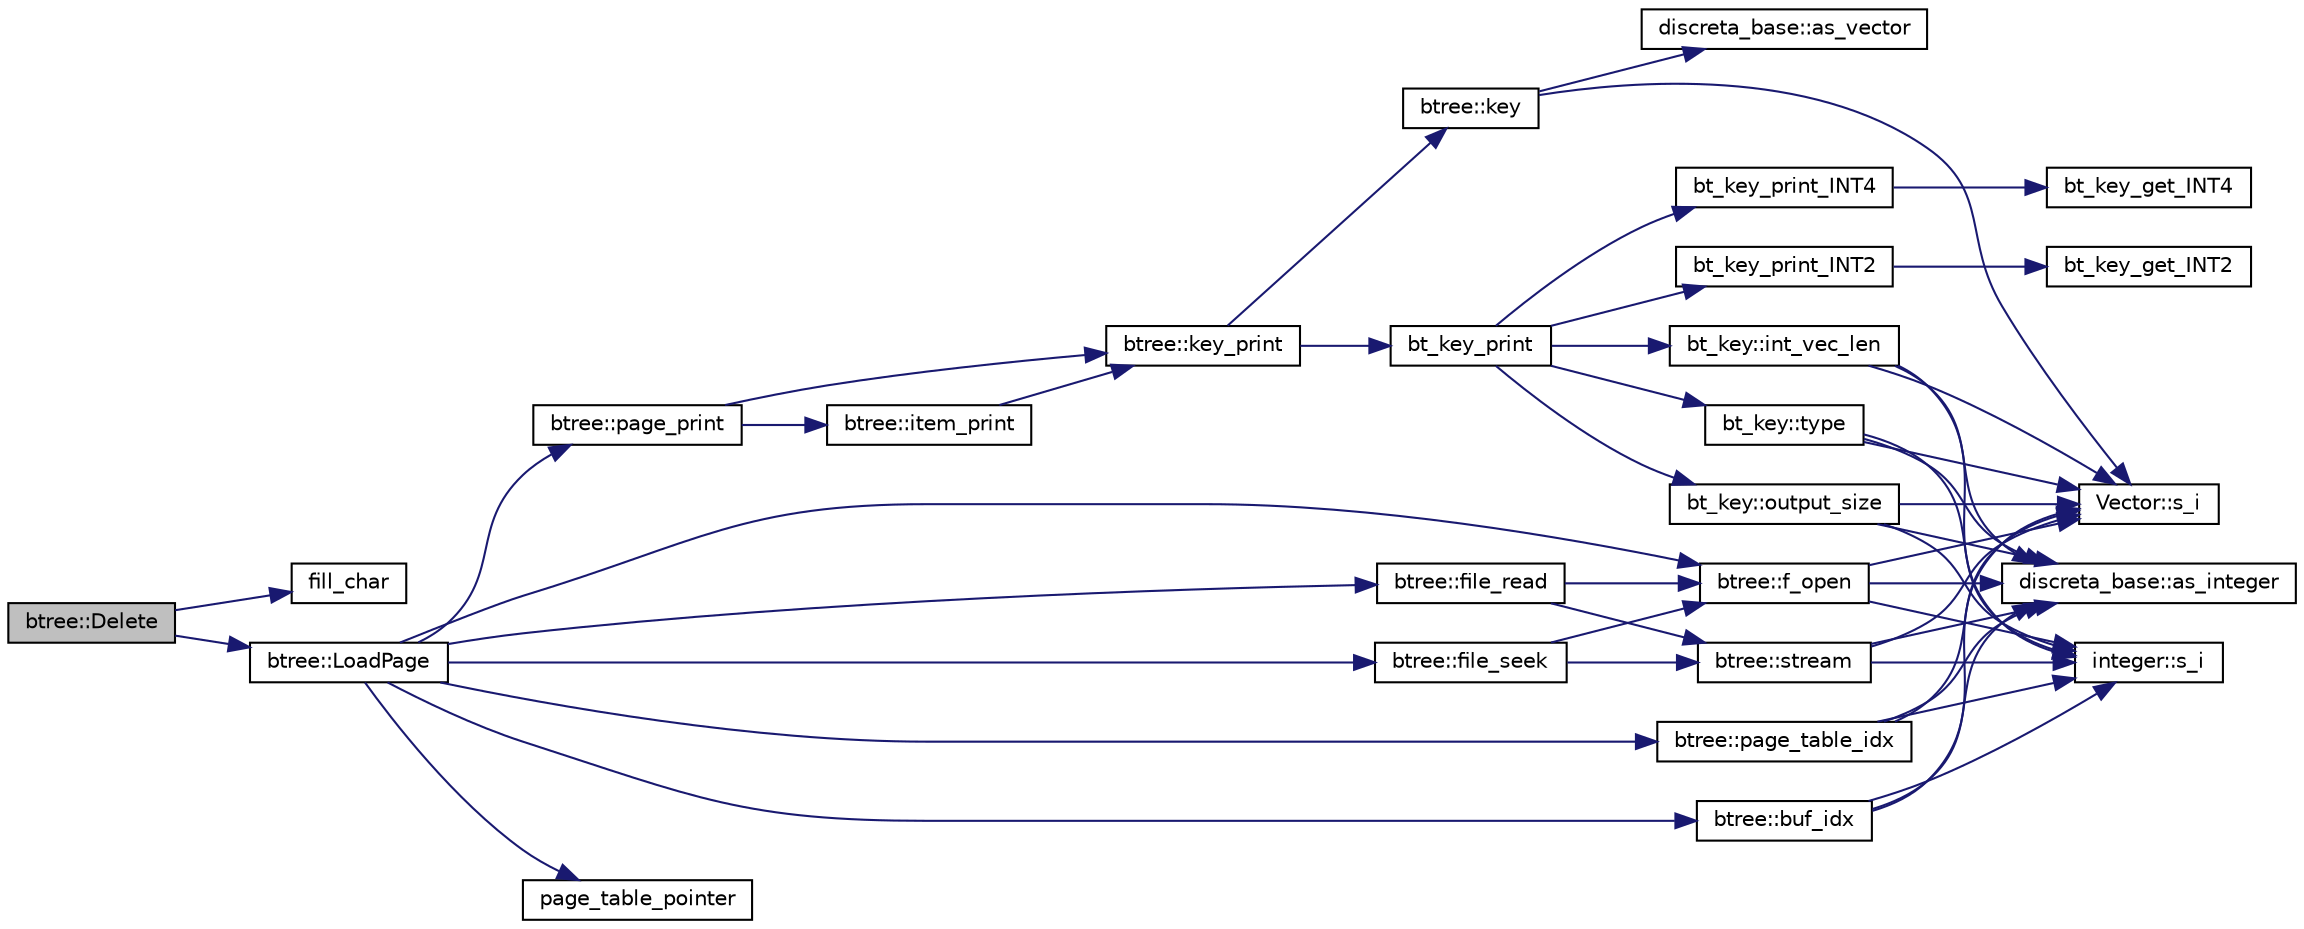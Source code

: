 digraph "btree::Delete"
{
  edge [fontname="Helvetica",fontsize="10",labelfontname="Helvetica",labelfontsize="10"];
  node [fontname="Helvetica",fontsize="10",shape=record];
  rankdir="LR";
  Node862 [label="btree::Delete",height=0.2,width=0.4,color="black", fillcolor="grey75", style="filled", fontcolor="black"];
  Node862 -> Node863 [color="midnightblue",fontsize="10",style="solid",fontname="Helvetica"];
  Node863 [label="fill_char",height=0.2,width=0.4,color="black", fillcolor="white", style="filled",URL="$d9/d60/discreta_8h.html#a0429f5462bfcfd509d83bc1f7ebfc818"];
  Node862 -> Node864 [color="midnightblue",fontsize="10",style="solid",fontname="Helvetica"];
  Node864 [label="btree::LoadPage",height=0.2,width=0.4,color="black", fillcolor="white", style="filled",URL="$dd/db0/classbtree.html#a29d23b8b151b6b793aa1184ca6ccc947"];
  Node864 -> Node865 [color="midnightblue",fontsize="10",style="solid",fontname="Helvetica"];
  Node865 [label="btree::f_open",height=0.2,width=0.4,color="black", fillcolor="white", style="filled",URL="$dd/db0/classbtree.html#a192d74607f02ea8e0ad631d6e6fd6704"];
  Node865 -> Node866 [color="midnightblue",fontsize="10",style="solid",fontname="Helvetica"];
  Node866 [label="Vector::s_i",height=0.2,width=0.4,color="black", fillcolor="white", style="filled",URL="$d5/db2/class_vector.html#a1c4fe1752523df8119f70dd550244871"];
  Node865 -> Node867 [color="midnightblue",fontsize="10",style="solid",fontname="Helvetica"];
  Node867 [label="discreta_base::as_integer",height=0.2,width=0.4,color="black", fillcolor="white", style="filled",URL="$d7/d71/classdiscreta__base.html#a00d7691eaf874fd283d942692fe8dd26"];
  Node865 -> Node868 [color="midnightblue",fontsize="10",style="solid",fontname="Helvetica"];
  Node868 [label="integer::s_i",height=0.2,width=0.4,color="black", fillcolor="white", style="filled",URL="$d0/de5/classinteger.html#adf28e9f94d4c844adaa950deeb80b904"];
  Node864 -> Node869 [color="midnightblue",fontsize="10",style="solid",fontname="Helvetica"];
  Node869 [label="btree::buf_idx",height=0.2,width=0.4,color="black", fillcolor="white", style="filled",URL="$dd/db0/classbtree.html#a6a928fc93c93d8b5a83ad1ba699b453e"];
  Node869 -> Node866 [color="midnightblue",fontsize="10",style="solid",fontname="Helvetica"];
  Node869 -> Node867 [color="midnightblue",fontsize="10",style="solid",fontname="Helvetica"];
  Node869 -> Node868 [color="midnightblue",fontsize="10",style="solid",fontname="Helvetica"];
  Node864 -> Node870 [color="midnightblue",fontsize="10",style="solid",fontname="Helvetica"];
  Node870 [label="page_table_pointer",height=0.2,width=0.4,color="black", fillcolor="white", style="filled",URL="$d9/d60/discreta_8h.html#a53208086adbea2817fe45f917410d9d0"];
  Node864 -> Node871 [color="midnightblue",fontsize="10",style="solid",fontname="Helvetica"];
  Node871 [label="btree::page_table_idx",height=0.2,width=0.4,color="black", fillcolor="white", style="filled",URL="$dd/db0/classbtree.html#abc6a6f309e4c61cb5a7f4c4a248d384d"];
  Node871 -> Node866 [color="midnightblue",fontsize="10",style="solid",fontname="Helvetica"];
  Node871 -> Node867 [color="midnightblue",fontsize="10",style="solid",fontname="Helvetica"];
  Node871 -> Node868 [color="midnightblue",fontsize="10",style="solid",fontname="Helvetica"];
  Node864 -> Node872 [color="midnightblue",fontsize="10",style="solid",fontname="Helvetica"];
  Node872 [label="btree::file_seek",height=0.2,width=0.4,color="black", fillcolor="white", style="filled",URL="$dd/db0/classbtree.html#a829c985973c7c164fda2d81398e13504"];
  Node872 -> Node865 [color="midnightblue",fontsize="10",style="solid",fontname="Helvetica"];
  Node872 -> Node873 [color="midnightblue",fontsize="10",style="solid",fontname="Helvetica"];
  Node873 [label="btree::stream",height=0.2,width=0.4,color="black", fillcolor="white", style="filled",URL="$dd/db0/classbtree.html#af99e68df8c3674b7d77ed80a8bbcffac"];
  Node873 -> Node866 [color="midnightblue",fontsize="10",style="solid",fontname="Helvetica"];
  Node873 -> Node867 [color="midnightblue",fontsize="10",style="solid",fontname="Helvetica"];
  Node873 -> Node868 [color="midnightblue",fontsize="10",style="solid",fontname="Helvetica"];
  Node864 -> Node874 [color="midnightblue",fontsize="10",style="solid",fontname="Helvetica"];
  Node874 [label="btree::file_read",height=0.2,width=0.4,color="black", fillcolor="white", style="filled",URL="$dd/db0/classbtree.html#ab0b9bbc01c3d3836048934e90aec5f6c"];
  Node874 -> Node865 [color="midnightblue",fontsize="10",style="solid",fontname="Helvetica"];
  Node874 -> Node873 [color="midnightblue",fontsize="10",style="solid",fontname="Helvetica"];
  Node864 -> Node875 [color="midnightblue",fontsize="10",style="solid",fontname="Helvetica"];
  Node875 [label="btree::page_print",height=0.2,width=0.4,color="black", fillcolor="white", style="filled",URL="$dd/db0/classbtree.html#ae6ffbcdff58a0c738d1a0e27a963da5d"];
  Node875 -> Node876 [color="midnightblue",fontsize="10",style="solid",fontname="Helvetica"];
  Node876 [label="btree::item_print",height=0.2,width=0.4,color="black", fillcolor="white", style="filled",URL="$dd/db0/classbtree.html#aca05a17e852f911cf7b1a971e7e7ad08"];
  Node876 -> Node877 [color="midnightblue",fontsize="10",style="solid",fontname="Helvetica"];
  Node877 [label="btree::key_print",height=0.2,width=0.4,color="black", fillcolor="white", style="filled",URL="$dd/db0/classbtree.html#a4d527d5afa4891a2fa69fc1a07c48627"];
  Node877 -> Node878 [color="midnightblue",fontsize="10",style="solid",fontname="Helvetica"];
  Node878 [label="bt_key_print",height=0.2,width=0.4,color="black", fillcolor="white", style="filled",URL="$d0/db3/bt__key_8_c.html#a14b2a3662044cca4e54d45f271c947aa"];
  Node878 -> Node879 [color="midnightblue",fontsize="10",style="solid",fontname="Helvetica"];
  Node879 [label="bt_key::type",height=0.2,width=0.4,color="black", fillcolor="white", style="filled",URL="$d1/de5/classbt__key.html#ae788a415a20f75fe7160408a055bb33f"];
  Node879 -> Node866 [color="midnightblue",fontsize="10",style="solid",fontname="Helvetica"];
  Node879 -> Node867 [color="midnightblue",fontsize="10",style="solid",fontname="Helvetica"];
  Node879 -> Node868 [color="midnightblue",fontsize="10",style="solid",fontname="Helvetica"];
  Node878 -> Node880 [color="midnightblue",fontsize="10",style="solid",fontname="Helvetica"];
  Node880 [label="bt_key::output_size",height=0.2,width=0.4,color="black", fillcolor="white", style="filled",URL="$d1/de5/classbt__key.html#acb48f95d030f62c56051d0cd6e013394"];
  Node880 -> Node866 [color="midnightblue",fontsize="10",style="solid",fontname="Helvetica"];
  Node880 -> Node867 [color="midnightblue",fontsize="10",style="solid",fontname="Helvetica"];
  Node880 -> Node868 [color="midnightblue",fontsize="10",style="solid",fontname="Helvetica"];
  Node878 -> Node881 [color="midnightblue",fontsize="10",style="solid",fontname="Helvetica"];
  Node881 [label="bt_key_print_INT4",height=0.2,width=0.4,color="black", fillcolor="white", style="filled",URL="$d0/db3/bt__key_8_c.html#ad752d162f10144228c321f41fb5b8bdd"];
  Node881 -> Node882 [color="midnightblue",fontsize="10",style="solid",fontname="Helvetica"];
  Node882 [label="bt_key_get_INT4",height=0.2,width=0.4,color="black", fillcolor="white", style="filled",URL="$d0/db3/bt__key_8_c.html#ae2728a8a265629876b486504625977fa"];
  Node878 -> Node883 [color="midnightblue",fontsize="10",style="solid",fontname="Helvetica"];
  Node883 [label="bt_key_print_INT2",height=0.2,width=0.4,color="black", fillcolor="white", style="filled",URL="$d0/db3/bt__key_8_c.html#a557e01620ef554044797f4e097ba0924"];
  Node883 -> Node884 [color="midnightblue",fontsize="10",style="solid",fontname="Helvetica"];
  Node884 [label="bt_key_get_INT2",height=0.2,width=0.4,color="black", fillcolor="white", style="filled",URL="$d0/db3/bt__key_8_c.html#a6a73c042fa4b7f530a244c4fc6c9e8f2"];
  Node878 -> Node885 [color="midnightblue",fontsize="10",style="solid",fontname="Helvetica"];
  Node885 [label="bt_key::int_vec_len",height=0.2,width=0.4,color="black", fillcolor="white", style="filled",URL="$d1/de5/classbt__key.html#ac8e43906f79bacf330fa1726925b7e37"];
  Node885 -> Node866 [color="midnightblue",fontsize="10",style="solid",fontname="Helvetica"];
  Node885 -> Node867 [color="midnightblue",fontsize="10",style="solid",fontname="Helvetica"];
  Node885 -> Node868 [color="midnightblue",fontsize="10",style="solid",fontname="Helvetica"];
  Node877 -> Node886 [color="midnightblue",fontsize="10",style="solid",fontname="Helvetica"];
  Node886 [label="btree::key",height=0.2,width=0.4,color="black", fillcolor="white", style="filled",URL="$dd/db0/classbtree.html#abc561b2c60acc5a699637b7eb2549503"];
  Node886 -> Node866 [color="midnightblue",fontsize="10",style="solid",fontname="Helvetica"];
  Node886 -> Node887 [color="midnightblue",fontsize="10",style="solid",fontname="Helvetica"];
  Node887 [label="discreta_base::as_vector",height=0.2,width=0.4,color="black", fillcolor="white", style="filled",URL="$d7/d71/classdiscreta__base.html#a7bdd6cae39c380b128ee9e17e42cf020"];
  Node875 -> Node877 [color="midnightblue",fontsize="10",style="solid",fontname="Helvetica"];
}
